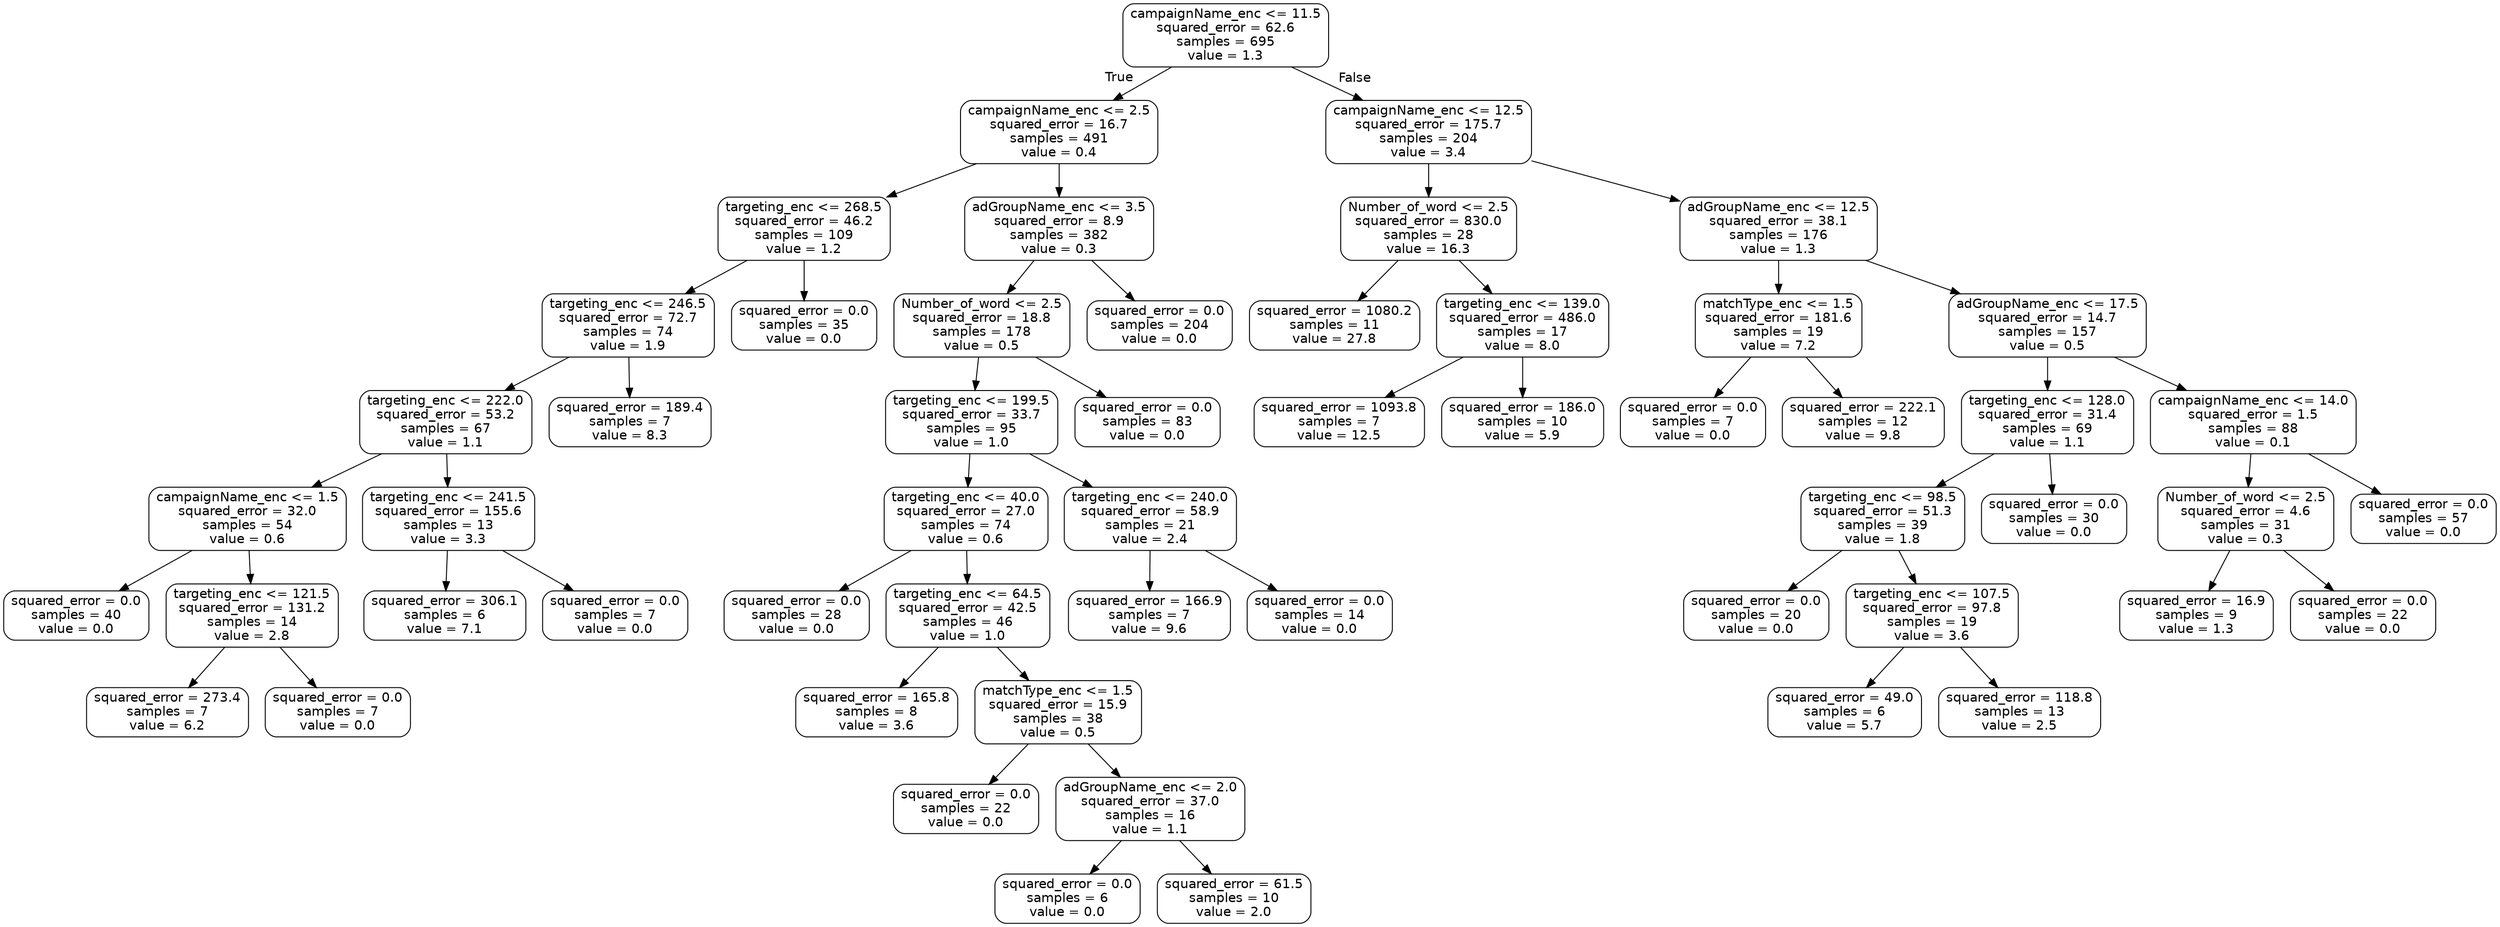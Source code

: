digraph Tree {
node [shape=box, style="rounded", color="black", fontname="helvetica"] ;
edge [fontname="helvetica"] ;
0 [label="campaignName_enc <= 11.5\nsquared_error = 62.6\nsamples = 695\nvalue = 1.3"] ;
1 [label="campaignName_enc <= 2.5\nsquared_error = 16.7\nsamples = 491\nvalue = 0.4"] ;
0 -> 1 [labeldistance=2.5, labelangle=45, headlabel="True"] ;
2 [label="targeting_enc <= 268.5\nsquared_error = 46.2\nsamples = 109\nvalue = 1.2"] ;
1 -> 2 ;
3 [label="targeting_enc <= 246.5\nsquared_error = 72.7\nsamples = 74\nvalue = 1.9"] ;
2 -> 3 ;
4 [label="targeting_enc <= 222.0\nsquared_error = 53.2\nsamples = 67\nvalue = 1.1"] ;
3 -> 4 ;
5 [label="campaignName_enc <= 1.5\nsquared_error = 32.0\nsamples = 54\nvalue = 0.6"] ;
4 -> 5 ;
6 [label="squared_error = 0.0\nsamples = 40\nvalue = 0.0"] ;
5 -> 6 ;
7 [label="targeting_enc <= 121.5\nsquared_error = 131.2\nsamples = 14\nvalue = 2.8"] ;
5 -> 7 ;
8 [label="squared_error = 273.4\nsamples = 7\nvalue = 6.2"] ;
7 -> 8 ;
9 [label="squared_error = 0.0\nsamples = 7\nvalue = 0.0"] ;
7 -> 9 ;
10 [label="targeting_enc <= 241.5\nsquared_error = 155.6\nsamples = 13\nvalue = 3.3"] ;
4 -> 10 ;
11 [label="squared_error = 306.1\nsamples = 6\nvalue = 7.1"] ;
10 -> 11 ;
12 [label="squared_error = 0.0\nsamples = 7\nvalue = 0.0"] ;
10 -> 12 ;
13 [label="squared_error = 189.4\nsamples = 7\nvalue = 8.3"] ;
3 -> 13 ;
14 [label="squared_error = 0.0\nsamples = 35\nvalue = 0.0"] ;
2 -> 14 ;
15 [label="adGroupName_enc <= 3.5\nsquared_error = 8.9\nsamples = 382\nvalue = 0.3"] ;
1 -> 15 ;
16 [label="Number_of_word <= 2.5\nsquared_error = 18.8\nsamples = 178\nvalue = 0.5"] ;
15 -> 16 ;
17 [label="targeting_enc <= 199.5\nsquared_error = 33.7\nsamples = 95\nvalue = 1.0"] ;
16 -> 17 ;
18 [label="targeting_enc <= 40.0\nsquared_error = 27.0\nsamples = 74\nvalue = 0.6"] ;
17 -> 18 ;
19 [label="squared_error = 0.0\nsamples = 28\nvalue = 0.0"] ;
18 -> 19 ;
20 [label="targeting_enc <= 64.5\nsquared_error = 42.5\nsamples = 46\nvalue = 1.0"] ;
18 -> 20 ;
21 [label="squared_error = 165.8\nsamples = 8\nvalue = 3.6"] ;
20 -> 21 ;
22 [label="matchType_enc <= 1.5\nsquared_error = 15.9\nsamples = 38\nvalue = 0.5"] ;
20 -> 22 ;
23 [label="squared_error = 0.0\nsamples = 22\nvalue = 0.0"] ;
22 -> 23 ;
24 [label="adGroupName_enc <= 2.0\nsquared_error = 37.0\nsamples = 16\nvalue = 1.1"] ;
22 -> 24 ;
25 [label="squared_error = 0.0\nsamples = 6\nvalue = 0.0"] ;
24 -> 25 ;
26 [label="squared_error = 61.5\nsamples = 10\nvalue = 2.0"] ;
24 -> 26 ;
27 [label="targeting_enc <= 240.0\nsquared_error = 58.9\nsamples = 21\nvalue = 2.4"] ;
17 -> 27 ;
28 [label="squared_error = 166.9\nsamples = 7\nvalue = 9.6"] ;
27 -> 28 ;
29 [label="squared_error = 0.0\nsamples = 14\nvalue = 0.0"] ;
27 -> 29 ;
30 [label="squared_error = 0.0\nsamples = 83\nvalue = 0.0"] ;
16 -> 30 ;
31 [label="squared_error = 0.0\nsamples = 204\nvalue = 0.0"] ;
15 -> 31 ;
32 [label="campaignName_enc <= 12.5\nsquared_error = 175.7\nsamples = 204\nvalue = 3.4"] ;
0 -> 32 [labeldistance=2.5, labelangle=-45, headlabel="False"] ;
33 [label="Number_of_word <= 2.5\nsquared_error = 830.0\nsamples = 28\nvalue = 16.3"] ;
32 -> 33 ;
34 [label="squared_error = 1080.2\nsamples = 11\nvalue = 27.8"] ;
33 -> 34 ;
35 [label="targeting_enc <= 139.0\nsquared_error = 486.0\nsamples = 17\nvalue = 8.0"] ;
33 -> 35 ;
36 [label="squared_error = 1093.8\nsamples = 7\nvalue = 12.5"] ;
35 -> 36 ;
37 [label="squared_error = 186.0\nsamples = 10\nvalue = 5.9"] ;
35 -> 37 ;
38 [label="adGroupName_enc <= 12.5\nsquared_error = 38.1\nsamples = 176\nvalue = 1.3"] ;
32 -> 38 ;
39 [label="matchType_enc <= 1.5\nsquared_error = 181.6\nsamples = 19\nvalue = 7.2"] ;
38 -> 39 ;
40 [label="squared_error = 0.0\nsamples = 7\nvalue = 0.0"] ;
39 -> 40 ;
41 [label="squared_error = 222.1\nsamples = 12\nvalue = 9.8"] ;
39 -> 41 ;
42 [label="adGroupName_enc <= 17.5\nsquared_error = 14.7\nsamples = 157\nvalue = 0.5"] ;
38 -> 42 ;
43 [label="targeting_enc <= 128.0\nsquared_error = 31.4\nsamples = 69\nvalue = 1.1"] ;
42 -> 43 ;
44 [label="targeting_enc <= 98.5\nsquared_error = 51.3\nsamples = 39\nvalue = 1.8"] ;
43 -> 44 ;
45 [label="squared_error = 0.0\nsamples = 20\nvalue = 0.0"] ;
44 -> 45 ;
46 [label="targeting_enc <= 107.5\nsquared_error = 97.8\nsamples = 19\nvalue = 3.6"] ;
44 -> 46 ;
47 [label="squared_error = 49.0\nsamples = 6\nvalue = 5.7"] ;
46 -> 47 ;
48 [label="squared_error = 118.8\nsamples = 13\nvalue = 2.5"] ;
46 -> 48 ;
49 [label="squared_error = 0.0\nsamples = 30\nvalue = 0.0"] ;
43 -> 49 ;
50 [label="campaignName_enc <= 14.0\nsquared_error = 1.5\nsamples = 88\nvalue = 0.1"] ;
42 -> 50 ;
51 [label="Number_of_word <= 2.5\nsquared_error = 4.6\nsamples = 31\nvalue = 0.3"] ;
50 -> 51 ;
52 [label="squared_error = 16.9\nsamples = 9\nvalue = 1.3"] ;
51 -> 52 ;
53 [label="squared_error = 0.0\nsamples = 22\nvalue = 0.0"] ;
51 -> 53 ;
54 [label="squared_error = 0.0\nsamples = 57\nvalue = 0.0"] ;
50 -> 54 ;
}